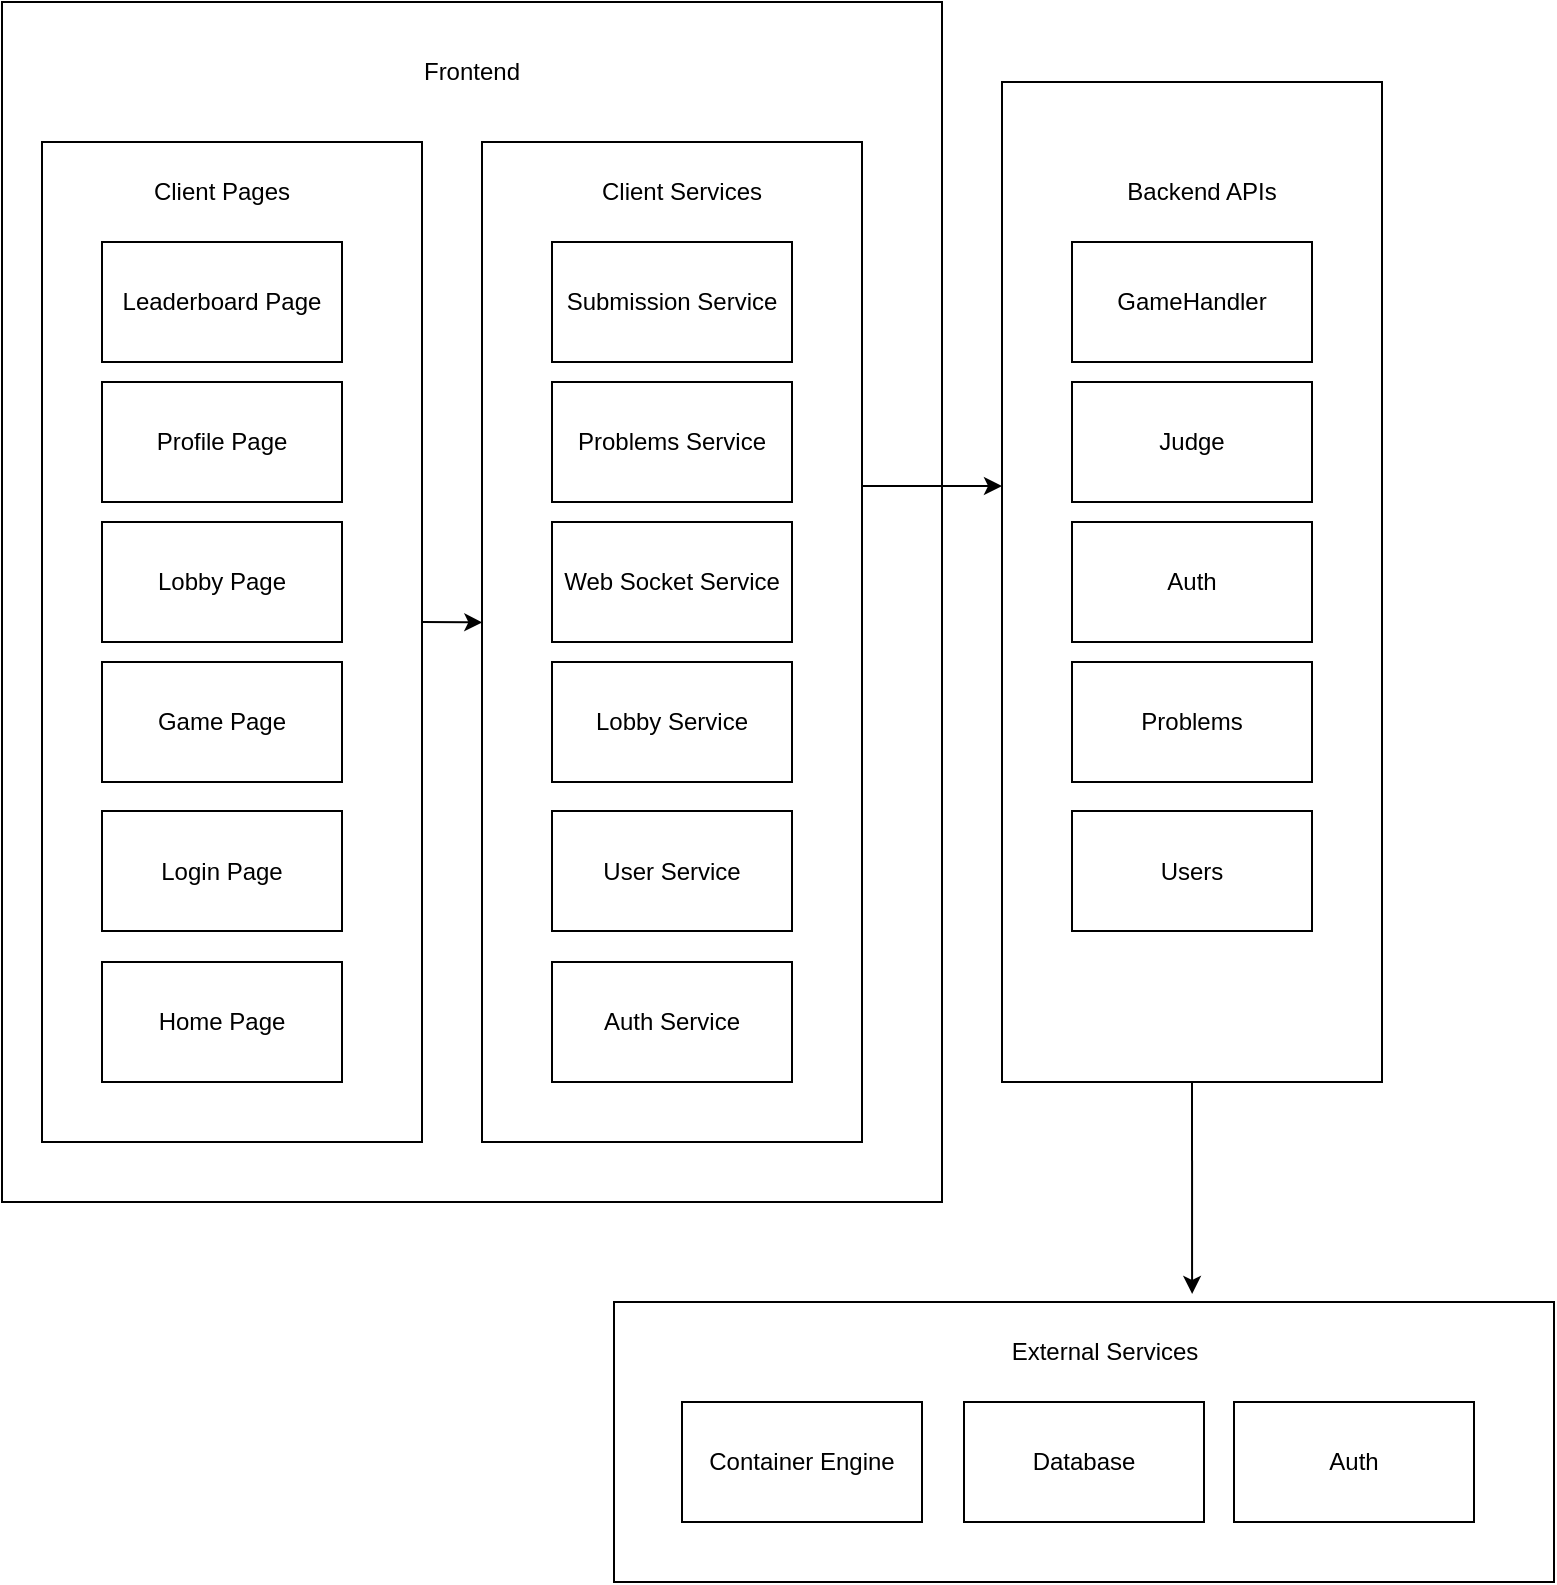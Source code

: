 <mxfile version="20.8.5" type="device"><diagram id="8A6dOMbQYhcjuKomoJHB" name="Page-1"><mxGraphModel dx="1434" dy="788" grid="1" gridSize="10" guides="1" tooltips="1" connect="1" arrows="1" fold="1" page="1" pageScale="1" pageWidth="827" pageHeight="1169" math="0" shadow="0"><root><mxCell id="0"/><mxCell id="1" parent="0"/><mxCell id="w6_a4FEjM6UhT9H_a3mZ-2" value="Login Page" style="rounded=0;whiteSpace=wrap;html=1;" vertex="1" parent="1"><mxGeometry x="70" y="464.5" width="120" height="60" as="geometry"/></mxCell><mxCell id="w6_a4FEjM6UhT9H_a3mZ-4" value="Game Page" style="rounded=0;whiteSpace=wrap;html=1;" vertex="1" parent="1"><mxGeometry x="70" y="390" width="120" height="60" as="geometry"/></mxCell><mxCell id="w6_a4FEjM6UhT9H_a3mZ-5" value="Lobby Page" style="rounded=0;whiteSpace=wrap;html=1;" vertex="1" parent="1"><mxGeometry x="70" y="320" width="120" height="60" as="geometry"/></mxCell><mxCell id="w6_a4FEjM6UhT9H_a3mZ-6" value="Leaderboard Page" style="rounded=0;whiteSpace=wrap;html=1;" vertex="1" parent="1"><mxGeometry x="70" y="180" width="120" height="60" as="geometry"/></mxCell><mxCell id="w6_a4FEjM6UhT9H_a3mZ-7" value="Profile Page" style="rounded=0;whiteSpace=wrap;html=1;" vertex="1" parent="1"><mxGeometry x="70" y="250" width="120" height="60" as="geometry"/></mxCell><mxCell id="w6_a4FEjM6UhT9H_a3mZ-8" value="" style="rounded=0;whiteSpace=wrap;html=1;fillColor=none;" vertex="1" parent="1"><mxGeometry x="40" y="130" width="190" height="500" as="geometry"/></mxCell><mxCell id="w6_a4FEjM6UhT9H_a3mZ-9" value="Client Pages" style="text;html=1;strokeColor=none;fillColor=none;align=center;verticalAlign=middle;whiteSpace=wrap;rounded=0;" vertex="1" parent="1"><mxGeometry x="90" y="140" width="80" height="30" as="geometry"/></mxCell><mxCell id="w6_a4FEjM6UhT9H_a3mZ-10" value="Home Page" style="rounded=0;whiteSpace=wrap;html=1;fillColor=none;" vertex="1" parent="1"><mxGeometry x="70" y="540" width="120" height="60" as="geometry"/></mxCell><mxCell id="w6_a4FEjM6UhT9H_a3mZ-11" value="User Service" style="rounded=0;whiteSpace=wrap;html=1;" vertex="1" parent="1"><mxGeometry x="295" y="464.5" width="120" height="60" as="geometry"/></mxCell><mxCell id="w6_a4FEjM6UhT9H_a3mZ-12" value="Lobby Service" style="rounded=0;whiteSpace=wrap;html=1;" vertex="1" parent="1"><mxGeometry x="295" y="390" width="120" height="60" as="geometry"/></mxCell><mxCell id="w6_a4FEjM6UhT9H_a3mZ-13" value="Web Socket Service" style="rounded=0;whiteSpace=wrap;html=1;" vertex="1" parent="1"><mxGeometry x="295" y="320" width="120" height="60" as="geometry"/></mxCell><mxCell id="w6_a4FEjM6UhT9H_a3mZ-14" value="Submission Service" style="rounded=0;whiteSpace=wrap;html=1;" vertex="1" parent="1"><mxGeometry x="295" y="180" width="120" height="60" as="geometry"/></mxCell><mxCell id="w6_a4FEjM6UhT9H_a3mZ-15" value="Problems Service" style="rounded=0;whiteSpace=wrap;html=1;" vertex="1" parent="1"><mxGeometry x="295" y="250" width="120" height="60" as="geometry"/></mxCell><mxCell id="w6_a4FEjM6UhT9H_a3mZ-16" value="" style="rounded=0;whiteSpace=wrap;html=1;fillColor=none;" vertex="1" parent="1"><mxGeometry x="260" y="130" width="190" height="500" as="geometry"/></mxCell><mxCell id="w6_a4FEjM6UhT9H_a3mZ-17" value="Client Services" style="text;html=1;strokeColor=none;fillColor=none;align=center;verticalAlign=middle;whiteSpace=wrap;rounded=0;" vertex="1" parent="1"><mxGeometry x="315" y="140" width="90" height="30" as="geometry"/></mxCell><mxCell id="w6_a4FEjM6UhT9H_a3mZ-18" value="Auth Service" style="rounded=0;whiteSpace=wrap;html=1;fillColor=none;" vertex="1" parent="1"><mxGeometry x="295" y="540" width="120" height="60" as="geometry"/></mxCell><mxCell id="w6_a4FEjM6UhT9H_a3mZ-19" value="Problems" style="rounded=0;whiteSpace=wrap;html=1;" vertex="1" parent="1"><mxGeometry x="555" y="390" width="120" height="60" as="geometry"/></mxCell><mxCell id="w6_a4FEjM6UhT9H_a3mZ-21" value="Auth" style="rounded=0;whiteSpace=wrap;html=1;" vertex="1" parent="1"><mxGeometry x="555" y="320" width="120" height="60" as="geometry"/></mxCell><mxCell id="w6_a4FEjM6UhT9H_a3mZ-22" value="GameHandler" style="rounded=0;whiteSpace=wrap;html=1;" vertex="1" parent="1"><mxGeometry x="555" y="180" width="120" height="60" as="geometry"/></mxCell><mxCell id="w6_a4FEjM6UhT9H_a3mZ-23" value="Judge" style="rounded=0;whiteSpace=wrap;html=1;" vertex="1" parent="1"><mxGeometry x="555" y="250" width="120" height="60" as="geometry"/></mxCell><mxCell id="w6_a4FEjM6UhT9H_a3mZ-24" value="" style="rounded=0;whiteSpace=wrap;html=1;fillColor=none;" vertex="1" parent="1"><mxGeometry x="520" y="100" width="190" height="500" as="geometry"/></mxCell><mxCell id="w6_a4FEjM6UhT9H_a3mZ-25" value="Backend APIs" style="text;html=1;strokeColor=none;fillColor=none;align=center;verticalAlign=middle;whiteSpace=wrap;rounded=0;" vertex="1" parent="1"><mxGeometry x="575" y="140" width="90" height="30" as="geometry"/></mxCell><mxCell id="w6_a4FEjM6UhT9H_a3mZ-26" value="Users" style="rounded=0;whiteSpace=wrap;html=1;fillColor=none;" vertex="1" parent="1"><mxGeometry x="555" y="464.5" width="120" height="60" as="geometry"/></mxCell><mxCell id="w6_a4FEjM6UhT9H_a3mZ-27" value="" style="rounded=0;whiteSpace=wrap;html=1;fillColor=none;" vertex="1" parent="1"><mxGeometry x="20" y="60" width="470" height="600" as="geometry"/></mxCell><mxCell id="w6_a4FEjM6UhT9H_a3mZ-28" value="Frontend" style="text;html=1;strokeColor=none;fillColor=none;align=center;verticalAlign=middle;whiteSpace=wrap;rounded=0;" vertex="1" parent="1"><mxGeometry x="225" y="80" width="60" height="30" as="geometry"/></mxCell><mxCell id="w6_a4FEjM6UhT9H_a3mZ-30" value="Database" style="rounded=0;whiteSpace=wrap;html=1;fillColor=none;" vertex="1" parent="1"><mxGeometry x="501" y="760" width="120" height="60" as="geometry"/></mxCell><mxCell id="w6_a4FEjM6UhT9H_a3mZ-31" value="" style="endArrow=classic;html=1;rounded=0;" edge="1" parent="1"><mxGeometry width="50" height="50" relative="1" as="geometry"><mxPoint x="450" y="302" as="sourcePoint"/><mxPoint x="520" y="302" as="targetPoint"/></mxGeometry></mxCell><mxCell id="w6_a4FEjM6UhT9H_a3mZ-34" value="" style="endArrow=classic;html=1;rounded=0;entryX=0.511;entryY=0.517;entryDx=0;entryDy=0;entryPerimeter=0;" edge="1" parent="1" target="w6_a4FEjM6UhT9H_a3mZ-27"><mxGeometry width="50" height="50" relative="1" as="geometry"><mxPoint x="230" y="370" as="sourcePoint"/><mxPoint x="280" y="320" as="targetPoint"/></mxGeometry></mxCell><mxCell id="w6_a4FEjM6UhT9H_a3mZ-36" value="Container Engine" style="rounded=0;whiteSpace=wrap;html=1;fillColor=none;" vertex="1" parent="1"><mxGeometry x="360" y="760" width="120" height="60" as="geometry"/></mxCell><mxCell id="w6_a4FEjM6UhT9H_a3mZ-37" value="Auth" style="rounded=0;whiteSpace=wrap;html=1;fillColor=none;" vertex="1" parent="1"><mxGeometry x="636" y="760" width="120" height="60" as="geometry"/></mxCell><mxCell id="w6_a4FEjM6UhT9H_a3mZ-38" value="" style="rounded=0;whiteSpace=wrap;html=1;fillColor=none;" vertex="1" parent="1"><mxGeometry x="326" y="710" width="470" height="140" as="geometry"/></mxCell><mxCell id="w6_a4FEjM6UhT9H_a3mZ-39" value="External Services" style="text;html=1;strokeColor=none;fillColor=none;align=center;verticalAlign=middle;whiteSpace=wrap;rounded=0;" vertex="1" parent="1"><mxGeometry x="522" y="720" width="99" height="30" as="geometry"/></mxCell><mxCell id="w6_a4FEjM6UhT9H_a3mZ-40" value="" style="endArrow=classic;html=1;rounded=0;exitX=0.5;exitY=1;exitDx=0;exitDy=0;entryX=0.615;entryY=-0.029;entryDx=0;entryDy=0;entryPerimeter=0;" edge="1" parent="1" source="w6_a4FEjM6UhT9H_a3mZ-24" target="w6_a4FEjM6UhT9H_a3mZ-38"><mxGeometry width="50" height="50" relative="1" as="geometry"><mxPoint x="390" y="700" as="sourcePoint"/><mxPoint x="440" y="650" as="targetPoint"/></mxGeometry></mxCell></root></mxGraphModel></diagram></mxfile>